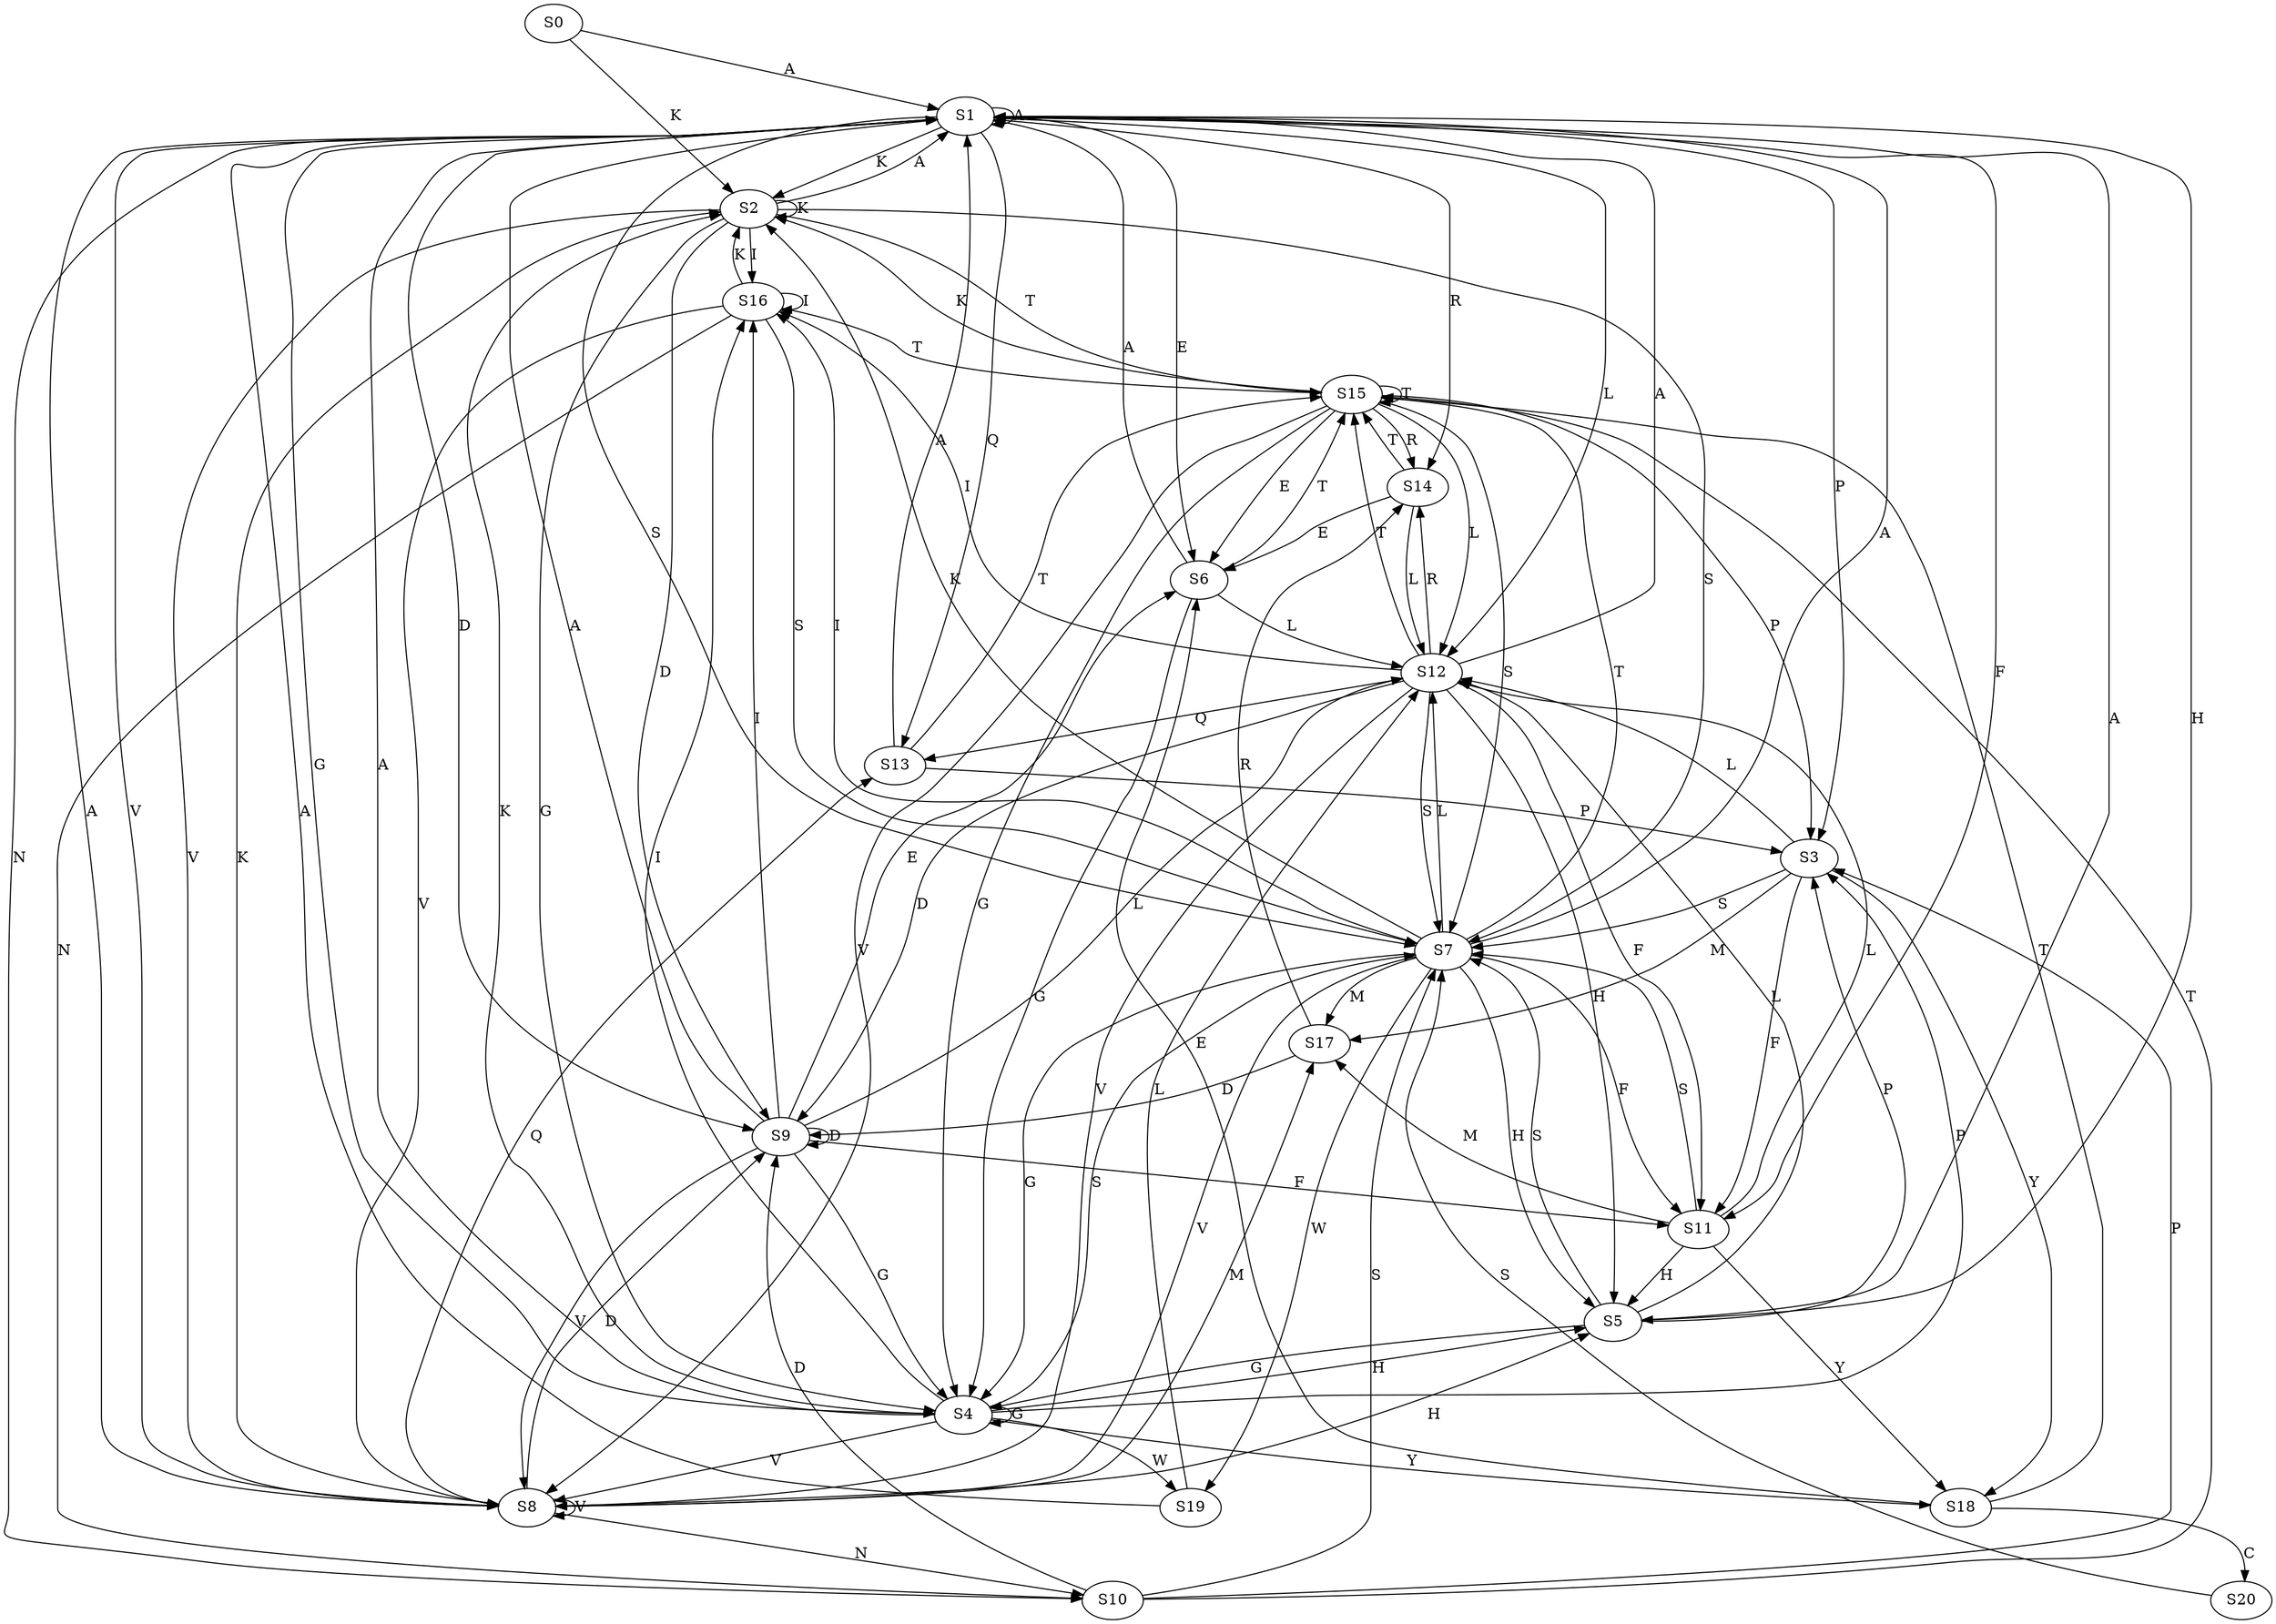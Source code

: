 strict digraph  {
	S0 -> S1 [ label = A ];
	S0 -> S2 [ label = K ];
	S1 -> S3 [ label = P ];
	S1 -> S2 [ label = K ];
	S1 -> S1 [ label = A ];
	S1 -> S4 [ label = G ];
	S1 -> S5 [ label = H ];
	S1 -> S6 [ label = E ];
	S1 -> S7 [ label = S ];
	S1 -> S8 [ label = V ];
	S1 -> S9 [ label = D ];
	S1 -> S10 [ label = N ];
	S1 -> S11 [ label = F ];
	S1 -> S12 [ label = L ];
	S1 -> S13 [ label = Q ];
	S1 -> S14 [ label = R ];
	S2 -> S9 [ label = D ];
	S2 -> S8 [ label = V ];
	S2 -> S4 [ label = G ];
	S2 -> S15 [ label = T ];
	S2 -> S2 [ label = K ];
	S2 -> S16 [ label = I ];
	S2 -> S7 [ label = S ];
	S2 -> S1 [ label = A ];
	S3 -> S7 [ label = S ];
	S3 -> S11 [ label = F ];
	S3 -> S17 [ label = M ];
	S3 -> S12 [ label = L ];
	S3 -> S18 [ label = Y ];
	S4 -> S19 [ label = W ];
	S4 -> S8 [ label = V ];
	S4 -> S1 [ label = A ];
	S4 -> S18 [ label = Y ];
	S4 -> S5 [ label = H ];
	S4 -> S2 [ label = K ];
	S4 -> S7 [ label = S ];
	S4 -> S16 [ label = I ];
	S4 -> S4 [ label = G ];
	S4 -> S3 [ label = P ];
	S5 -> S1 [ label = A ];
	S5 -> S3 [ label = P ];
	S5 -> S7 [ label = S ];
	S5 -> S4 [ label = G ];
	S5 -> S12 [ label = L ];
	S6 -> S4 [ label = G ];
	S6 -> S1 [ label = A ];
	S6 -> S12 [ label = L ];
	S6 -> S15 [ label = T ];
	S7 -> S12 [ label = L ];
	S7 -> S4 [ label = G ];
	S7 -> S2 [ label = K ];
	S7 -> S1 [ label = A ];
	S7 -> S8 [ label = V ];
	S7 -> S17 [ label = M ];
	S7 -> S19 [ label = W ];
	S7 -> S16 [ label = I ];
	S7 -> S11 [ label = F ];
	S7 -> S5 [ label = H ];
	S7 -> S15 [ label = T ];
	S8 -> S17 [ label = M ];
	S8 -> S10 [ label = N ];
	S8 -> S2 [ label = K ];
	S8 -> S13 [ label = Q ];
	S8 -> S1 [ label = A ];
	S8 -> S5 [ label = H ];
	S8 -> S9 [ label = D ];
	S8 -> S8 [ label = V ];
	S9 -> S1 [ label = A ];
	S9 -> S11 [ label = F ];
	S9 -> S8 [ label = V ];
	S9 -> S9 [ label = D ];
	S9 -> S6 [ label = E ];
	S9 -> S12 [ label = L ];
	S9 -> S4 [ label = G ];
	S9 -> S16 [ label = I ];
	S10 -> S15 [ label = T ];
	S10 -> S3 [ label = P ];
	S10 -> S7 [ label = S ];
	S10 -> S9 [ label = D ];
	S11 -> S17 [ label = M ];
	S11 -> S7 [ label = S ];
	S11 -> S18 [ label = Y ];
	S11 -> S5 [ label = H ];
	S11 -> S12 [ label = L ];
	S12 -> S8 [ label = V ];
	S12 -> S1 [ label = A ];
	S12 -> S11 [ label = F ];
	S12 -> S9 [ label = D ];
	S12 -> S5 [ label = H ];
	S12 -> S7 [ label = S ];
	S12 -> S16 [ label = I ];
	S12 -> S15 [ label = T ];
	S12 -> S14 [ label = R ];
	S12 -> S13 [ label = Q ];
	S13 -> S1 [ label = A ];
	S13 -> S15 [ label = T ];
	S13 -> S3 [ label = P ];
	S14 -> S6 [ label = E ];
	S14 -> S15 [ label = T ];
	S14 -> S12 [ label = L ];
	S15 -> S2 [ label = K ];
	S15 -> S3 [ label = P ];
	S15 -> S15 [ label = T ];
	S15 -> S12 [ label = L ];
	S15 -> S14 [ label = R ];
	S15 -> S7 [ label = S ];
	S15 -> S4 [ label = G ];
	S15 -> S6 [ label = E ];
	S15 -> S8 [ label = V ];
	S16 -> S10 [ label = N ];
	S16 -> S2 [ label = K ];
	S16 -> S15 [ label = T ];
	S16 -> S16 [ label = I ];
	S16 -> S8 [ label = V ];
	S16 -> S7 [ label = S ];
	S17 -> S14 [ label = R ];
	S17 -> S9 [ label = D ];
	S18 -> S6 [ label = E ];
	S18 -> S15 [ label = T ];
	S18 -> S20 [ label = C ];
	S19 -> S1 [ label = A ];
	S19 -> S12 [ label = L ];
	S20 -> S7 [ label = S ];
}
